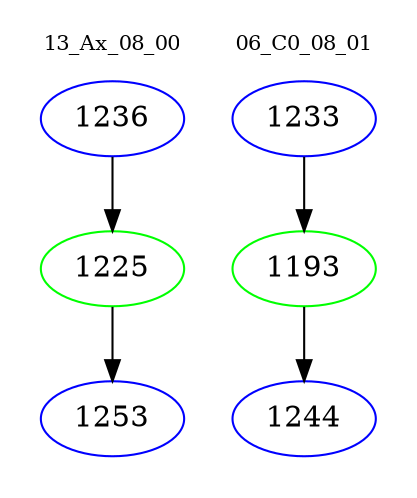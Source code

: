 digraph{
subgraph cluster_0 {
color = white
label = "13_Ax_08_00";
fontsize=10;
T0_1236 [label="1236", color="blue"]
T0_1236 -> T0_1225 [color="black"]
T0_1225 [label="1225", color="green"]
T0_1225 -> T0_1253 [color="black"]
T0_1253 [label="1253", color="blue"]
}
subgraph cluster_1 {
color = white
label = "06_C0_08_01";
fontsize=10;
T1_1233 [label="1233", color="blue"]
T1_1233 -> T1_1193 [color="black"]
T1_1193 [label="1193", color="green"]
T1_1193 -> T1_1244 [color="black"]
T1_1244 [label="1244", color="blue"]
}
}
